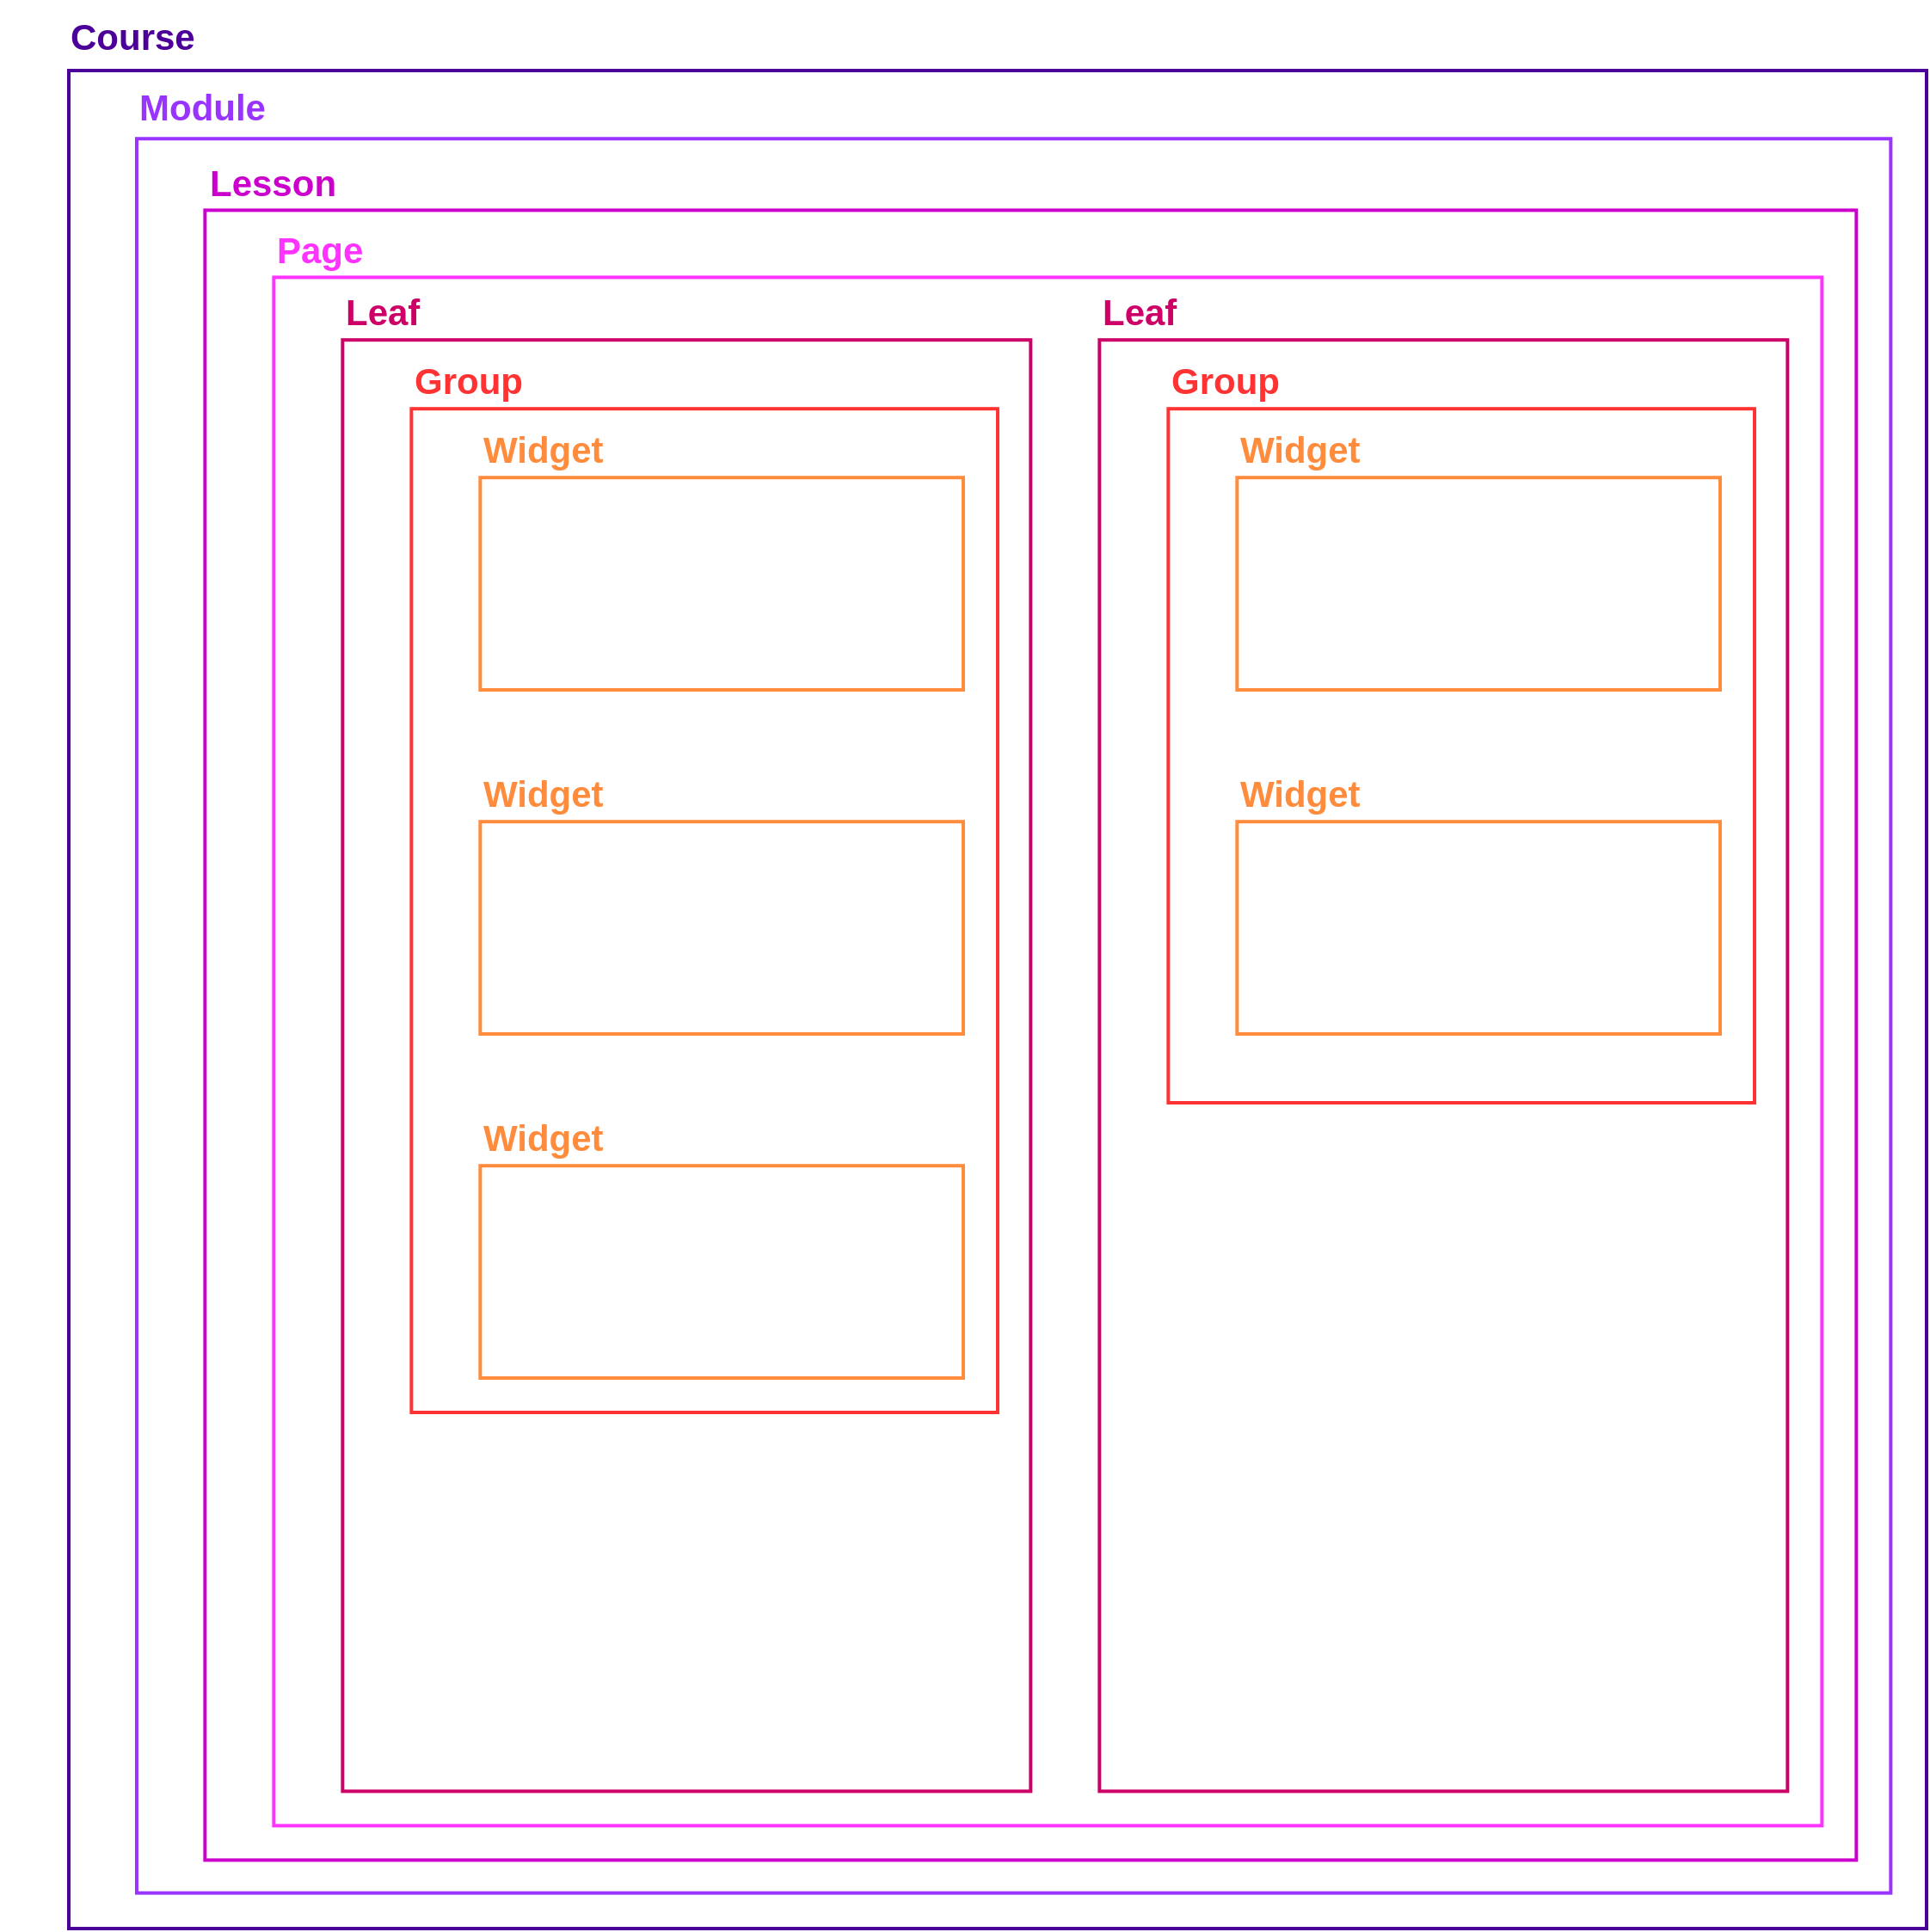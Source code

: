 <mxfile version="22.1.11" type="device">
  <diagram name="Page-1" id="_oJute7TQH-MCPiYM2yQ">
    <mxGraphModel dx="2049" dy="1194" grid="1" gridSize="10" guides="1" tooltips="1" connect="1" arrows="1" fold="1" page="1" pageScale="1" pageWidth="827" pageHeight="1169" background="#ffffff" math="0" shadow="0">
      <root>
        <mxCell id="0" />
        <mxCell id="1" parent="0" />
        <mxCell id="O04KyecU2TLs14ERTXyp-3" value="" style="group;aspect=fixed;" vertex="1" connectable="0" parent="1">
          <mxGeometry width="1120" height="1120" as="geometry" />
        </mxCell>
        <mxCell id="O04KyecU2TLs14ERTXyp-1" value="" style="whiteSpace=wrap;html=1;aspect=fixed;fillColor=none;strokeWidth=2;strokeColor=#4C0099;fontColor=#4C0099;" vertex="1" parent="O04KyecU2TLs14ERTXyp-3">
          <mxGeometry x="40" y="40" width="1080" height="1080" as="geometry" />
        </mxCell>
        <mxCell id="O04KyecU2TLs14ERTXyp-2" value="&lt;font style=&quot;font-size: 21px;&quot;&gt;&lt;b&gt;Course&lt;/b&gt;&lt;/font&gt;" style="text;html=1;align=left;verticalAlign=middle;resizable=0;points=[];autosize=1;strokeColor=none;fillColor=none;fontColor=#4C0099;" vertex="1" parent="O04KyecU2TLs14ERTXyp-3">
          <mxGeometry x="39" y="-1.665e-16" width="100" height="40" as="geometry" />
        </mxCell>
        <mxCell id="O04KyecU2TLs14ERTXyp-17" value="" style="group;aspect=fixed;" vertex="1" connectable="0" parent="O04KyecU2TLs14ERTXyp-3">
          <mxGeometry x="59.18" y="40.2" width="1040" height="1059.13" as="geometry" />
        </mxCell>
        <mxCell id="O04KyecU2TLs14ERTXyp-18" value="" style="whiteSpace=wrap;html=1;aspect=fixed;fillColor=none;strokeWidth=2;strokeColor=#9933FF;fontColor=#9933FF;" vertex="1" parent="O04KyecU2TLs14ERTXyp-17">
          <mxGeometry x="20.3" y="39.43" width="1019.7" height="1019.7" as="geometry" />
        </mxCell>
        <mxCell id="O04KyecU2TLs14ERTXyp-19" value="&lt;span style=&quot;font-size: 21px;&quot;&gt;&lt;b&gt;Module&lt;/b&gt;&lt;/span&gt;" style="text;html=1;align=left;verticalAlign=middle;resizable=0;points=[];autosize=1;strokeColor=none;fillColor=none;fontColor=#9933FF;" vertex="1" parent="O04KyecU2TLs14ERTXyp-17">
          <mxGeometry x="19.593" y="0.812" width="100" height="40" as="geometry" />
        </mxCell>
        <mxCell id="O04KyecU2TLs14ERTXyp-20" value="" style="whiteSpace=wrap;html=1;fillColor=none;strokeWidth=2;strokeColor=#CC00CC;fontColor=#9933FF;" vertex="1" parent="O04KyecU2TLs14ERTXyp-17">
          <mxGeometry x="60" y="81" width="960" height="959" as="geometry" />
        </mxCell>
        <mxCell id="O04KyecU2TLs14ERTXyp-21" value="&lt;span style=&quot;font-size: 21px;&quot;&gt;&lt;font color=&quot;#cc00cc&quot;&gt;&lt;b&gt;Lesson&lt;/b&gt;&lt;/font&gt;&lt;br&gt;&lt;/span&gt;" style="text;html=1;align=left;verticalAlign=middle;resizable=0;points=[];autosize=1;strokeColor=none;fillColor=none;fontColor=#9933FF;" vertex="1" parent="O04KyecU2TLs14ERTXyp-17">
          <mxGeometry x="60.333" y="45.002" width="100" height="40" as="geometry" />
        </mxCell>
        <mxCell id="O04KyecU2TLs14ERTXyp-22" value="" style="whiteSpace=wrap;html=1;fillColor=none;strokeWidth=2;strokeColor=#FF33FF;fontColor=#9933FF;" vertex="1" parent="O04KyecU2TLs14ERTXyp-17">
          <mxGeometry x="100" y="120" width="900" height="900" as="geometry" />
        </mxCell>
        <mxCell id="O04KyecU2TLs14ERTXyp-23" value="&lt;span style=&quot;font-size: 21px;&quot;&gt;&lt;font color=&quot;#ff33ff&quot;&gt;&lt;b&gt;Page&lt;/b&gt;&lt;/font&gt;&lt;br&gt;&lt;/span&gt;" style="text;html=1;align=left;verticalAlign=middle;resizable=0;points=[];autosize=1;strokeColor=none;fillColor=none;fontColor=#9933FF;" vertex="1" parent="O04KyecU2TLs14ERTXyp-17">
          <mxGeometry x="99.333" y="83.602" width="70" height="40" as="geometry" />
        </mxCell>
        <mxCell id="O04KyecU2TLs14ERTXyp-24" value="" style="whiteSpace=wrap;html=1;fillColor=none;strokeWidth=2;strokeColor=#CC0066;fontColor=#CC0066;" vertex="1" parent="O04KyecU2TLs14ERTXyp-17">
          <mxGeometry x="140" y="156.4" width="400" height="843.6" as="geometry" />
        </mxCell>
        <mxCell id="O04KyecU2TLs14ERTXyp-25" value="&lt;span style=&quot;font-size: 21px;&quot;&gt;&lt;font&gt;&lt;b&gt;Leaf&lt;/b&gt;&lt;/font&gt;&lt;br&gt;&lt;/span&gt;" style="text;html=1;align=left;verticalAlign=middle;resizable=0;points=[];autosize=1;strokeColor=none;fillColor=none;fontColor=#CC0066;" vertex="1" parent="O04KyecU2TLs14ERTXyp-17">
          <mxGeometry x="139.333" y="120.002" width="70" height="40" as="geometry" />
        </mxCell>
        <mxCell id="O04KyecU2TLs14ERTXyp-26" value="" style="whiteSpace=wrap;html=1;fillColor=none;strokeWidth=2;strokeColor=#CC0066;fontColor=#CC0066;" vertex="1" parent="1">
          <mxGeometry x="639.18" y="196.6" width="400" height="843.6" as="geometry" />
        </mxCell>
        <mxCell id="O04KyecU2TLs14ERTXyp-27" value="&lt;span style=&quot;font-size: 21px;&quot;&gt;&lt;font&gt;&lt;b&gt;Leaf&lt;/b&gt;&lt;/font&gt;&lt;br&gt;&lt;/span&gt;" style="text;html=1;align=left;verticalAlign=middle;resizable=0;points=[];autosize=1;strokeColor=none;fillColor=none;fontColor=#CC0066;" vertex="1" parent="1">
          <mxGeometry x="638.513" y="160.202" width="70" height="40" as="geometry" />
        </mxCell>
        <mxCell id="O04KyecU2TLs14ERTXyp-28" value="" style="whiteSpace=wrap;html=1;fillColor=none;strokeWidth=2;strokeColor=#FF3333;fontColor=#CC0066;" vertex="1" parent="1">
          <mxGeometry x="239.18" y="236.6" width="340.82" height="583.4" as="geometry" />
        </mxCell>
        <mxCell id="O04KyecU2TLs14ERTXyp-29" value="&lt;span style=&quot;font-size: 21px;&quot;&gt;&lt;font color=&quot;#ff3333&quot;&gt;&lt;b&gt;Group&lt;/b&gt;&lt;/font&gt;&lt;br&gt;&lt;/span&gt;" style="text;html=1;align=left;verticalAlign=middle;resizable=0;points=[];autosize=1;strokeColor=none;fillColor=none;fontColor=#CC0066;" vertex="1" parent="1">
          <mxGeometry x="238.513" y="200.202" width="90" height="40" as="geometry" />
        </mxCell>
        <mxCell id="O04KyecU2TLs14ERTXyp-30" value="" style="whiteSpace=wrap;html=1;fillColor=none;strokeWidth=2;strokeColor=#FF3333;fontColor=#CC0066;" vertex="1" parent="1">
          <mxGeometry x="679.18" y="236.6" width="340.82" height="403.4" as="geometry" />
        </mxCell>
        <mxCell id="O04KyecU2TLs14ERTXyp-31" value="&lt;span style=&quot;font-size: 21px;&quot;&gt;&lt;font color=&quot;#ff3333&quot;&gt;&lt;b&gt;Group&lt;/b&gt;&lt;/font&gt;&lt;br&gt;&lt;/span&gt;" style="text;html=1;align=left;verticalAlign=middle;resizable=0;points=[];autosize=1;strokeColor=none;fillColor=none;fontColor=#CC0066;" vertex="1" parent="1">
          <mxGeometry x="678.513" y="200.202" width="90" height="40" as="geometry" />
        </mxCell>
        <mxCell id="O04KyecU2TLs14ERTXyp-32" value="" style="whiteSpace=wrap;html=1;fillColor=none;strokeWidth=2;strokeColor=#FF8B3D;fontColor=#CC0066;" vertex="1" parent="1">
          <mxGeometry x="279.18" y="276.6" width="280.82" height="123.4" as="geometry" />
        </mxCell>
        <mxCell id="O04KyecU2TLs14ERTXyp-33" value="&lt;span style=&quot;font-size: 21px;&quot;&gt;&lt;b style=&quot;&quot;&gt;&lt;font color=&quot;#ff8b3d&quot;&gt;Widget&lt;/font&gt;&lt;/b&gt;&lt;br&gt;&lt;/span&gt;" style="text;html=1;align=left;verticalAlign=middle;resizable=0;points=[];autosize=1;strokeColor=none;fillColor=none;fontColor=#CC0066;" vertex="1" parent="1">
          <mxGeometry x="278.513" y="240.202" width="90" height="40" as="geometry" />
        </mxCell>
        <mxCell id="O04KyecU2TLs14ERTXyp-34" value="" style="whiteSpace=wrap;html=1;fillColor=none;strokeWidth=2;strokeColor=#FF8B3D;fontColor=#CC0066;" vertex="1" parent="1">
          <mxGeometry x="279.18" y="476.6" width="280.82" height="123.4" as="geometry" />
        </mxCell>
        <mxCell id="O04KyecU2TLs14ERTXyp-35" value="&lt;span style=&quot;font-size: 21px;&quot;&gt;&lt;b style=&quot;&quot;&gt;&lt;font color=&quot;#ff8b3d&quot;&gt;Widget&lt;/font&gt;&lt;/b&gt;&lt;br&gt;&lt;/span&gt;" style="text;html=1;align=left;verticalAlign=middle;resizable=0;points=[];autosize=1;strokeColor=none;fillColor=none;fontColor=#CC0066;" vertex="1" parent="1">
          <mxGeometry x="278.513" y="440.202" width="90" height="40" as="geometry" />
        </mxCell>
        <mxCell id="O04KyecU2TLs14ERTXyp-36" value="" style="whiteSpace=wrap;html=1;fillColor=none;strokeWidth=2;strokeColor=#FF8B3D;fontColor=#CC0066;" vertex="1" parent="1">
          <mxGeometry x="719.18" y="276.6" width="280.82" height="123.4" as="geometry" />
        </mxCell>
        <mxCell id="O04KyecU2TLs14ERTXyp-37" value="&lt;span style=&quot;font-size: 21px;&quot;&gt;&lt;b style=&quot;&quot;&gt;&lt;font color=&quot;#ff8b3d&quot;&gt;Widget&lt;/font&gt;&lt;/b&gt;&lt;br&gt;&lt;/span&gt;" style="text;html=1;align=left;verticalAlign=middle;resizable=0;points=[];autosize=1;strokeColor=none;fillColor=none;fontColor=#CC0066;" vertex="1" parent="1">
          <mxGeometry x="718.513" y="240.202" width="90" height="40" as="geometry" />
        </mxCell>
        <mxCell id="O04KyecU2TLs14ERTXyp-38" value="" style="whiteSpace=wrap;html=1;fillColor=none;strokeWidth=2;strokeColor=#FF8B3D;fontColor=#CC0066;" vertex="1" parent="1">
          <mxGeometry x="719.18" y="476.6" width="280.82" height="123.4" as="geometry" />
        </mxCell>
        <mxCell id="O04KyecU2TLs14ERTXyp-39" value="&lt;span style=&quot;font-size: 21px;&quot;&gt;&lt;b style=&quot;&quot;&gt;&lt;font color=&quot;#ff8b3d&quot;&gt;Widget&lt;/font&gt;&lt;/b&gt;&lt;br&gt;&lt;/span&gt;" style="text;html=1;align=left;verticalAlign=middle;resizable=0;points=[];autosize=1;strokeColor=none;fillColor=none;fontColor=#CC0066;" vertex="1" parent="1">
          <mxGeometry x="718.513" y="440.202" width="90" height="40" as="geometry" />
        </mxCell>
        <mxCell id="O04KyecU2TLs14ERTXyp-40" value="" style="whiteSpace=wrap;html=1;fillColor=none;strokeWidth=2;strokeColor=#FF8B3D;fontColor=#CC0066;" vertex="1" parent="1">
          <mxGeometry x="279.18" y="676.6" width="280.82" height="123.4" as="geometry" />
        </mxCell>
        <mxCell id="O04KyecU2TLs14ERTXyp-41" value="&lt;span style=&quot;font-size: 21px;&quot;&gt;&lt;b style=&quot;&quot;&gt;&lt;font color=&quot;#ff8b3d&quot;&gt;Widget&lt;/font&gt;&lt;/b&gt;&lt;br&gt;&lt;/span&gt;" style="text;html=1;align=left;verticalAlign=middle;resizable=0;points=[];autosize=1;strokeColor=none;fillColor=none;fontColor=#CC0066;" vertex="1" parent="1">
          <mxGeometry x="278.513" y="640.202" width="90" height="40" as="geometry" />
        </mxCell>
      </root>
    </mxGraphModel>
  </diagram>
</mxfile>
